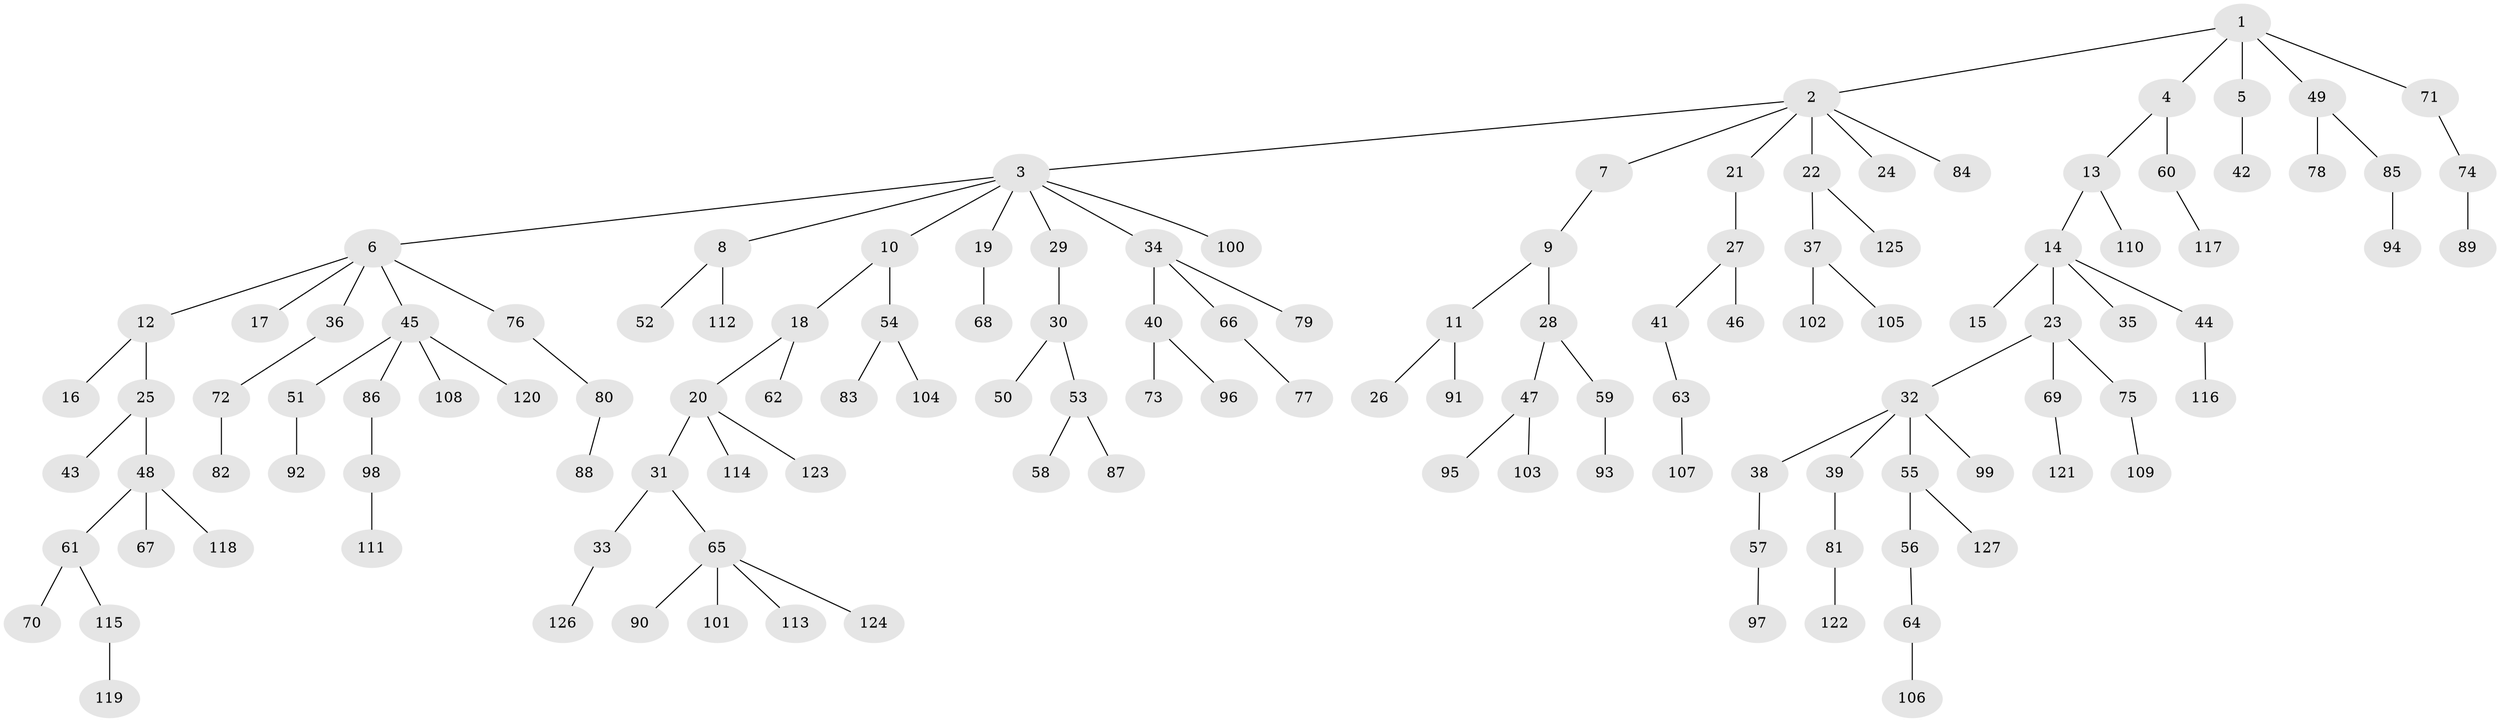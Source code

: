 // Generated by graph-tools (version 1.1) at 2025/53/03/09/25 04:53:57]
// undirected, 127 vertices, 126 edges
graph export_dot {
graph [start="1"]
  node [color=gray90,style=filled];
  1;
  2;
  3;
  4;
  5;
  6;
  7;
  8;
  9;
  10;
  11;
  12;
  13;
  14;
  15;
  16;
  17;
  18;
  19;
  20;
  21;
  22;
  23;
  24;
  25;
  26;
  27;
  28;
  29;
  30;
  31;
  32;
  33;
  34;
  35;
  36;
  37;
  38;
  39;
  40;
  41;
  42;
  43;
  44;
  45;
  46;
  47;
  48;
  49;
  50;
  51;
  52;
  53;
  54;
  55;
  56;
  57;
  58;
  59;
  60;
  61;
  62;
  63;
  64;
  65;
  66;
  67;
  68;
  69;
  70;
  71;
  72;
  73;
  74;
  75;
  76;
  77;
  78;
  79;
  80;
  81;
  82;
  83;
  84;
  85;
  86;
  87;
  88;
  89;
  90;
  91;
  92;
  93;
  94;
  95;
  96;
  97;
  98;
  99;
  100;
  101;
  102;
  103;
  104;
  105;
  106;
  107;
  108;
  109;
  110;
  111;
  112;
  113;
  114;
  115;
  116;
  117;
  118;
  119;
  120;
  121;
  122;
  123;
  124;
  125;
  126;
  127;
  1 -- 2;
  1 -- 4;
  1 -- 5;
  1 -- 49;
  1 -- 71;
  2 -- 3;
  2 -- 7;
  2 -- 21;
  2 -- 22;
  2 -- 24;
  2 -- 84;
  3 -- 6;
  3 -- 8;
  3 -- 10;
  3 -- 19;
  3 -- 29;
  3 -- 34;
  3 -- 100;
  4 -- 13;
  4 -- 60;
  5 -- 42;
  6 -- 12;
  6 -- 17;
  6 -- 36;
  6 -- 45;
  6 -- 76;
  7 -- 9;
  8 -- 52;
  8 -- 112;
  9 -- 11;
  9 -- 28;
  10 -- 18;
  10 -- 54;
  11 -- 26;
  11 -- 91;
  12 -- 16;
  12 -- 25;
  13 -- 14;
  13 -- 110;
  14 -- 15;
  14 -- 23;
  14 -- 35;
  14 -- 44;
  18 -- 20;
  18 -- 62;
  19 -- 68;
  20 -- 31;
  20 -- 114;
  20 -- 123;
  21 -- 27;
  22 -- 37;
  22 -- 125;
  23 -- 32;
  23 -- 69;
  23 -- 75;
  25 -- 43;
  25 -- 48;
  27 -- 41;
  27 -- 46;
  28 -- 47;
  28 -- 59;
  29 -- 30;
  30 -- 50;
  30 -- 53;
  31 -- 33;
  31 -- 65;
  32 -- 38;
  32 -- 39;
  32 -- 55;
  32 -- 99;
  33 -- 126;
  34 -- 40;
  34 -- 66;
  34 -- 79;
  36 -- 72;
  37 -- 102;
  37 -- 105;
  38 -- 57;
  39 -- 81;
  40 -- 73;
  40 -- 96;
  41 -- 63;
  44 -- 116;
  45 -- 51;
  45 -- 86;
  45 -- 108;
  45 -- 120;
  47 -- 95;
  47 -- 103;
  48 -- 61;
  48 -- 67;
  48 -- 118;
  49 -- 78;
  49 -- 85;
  51 -- 92;
  53 -- 58;
  53 -- 87;
  54 -- 83;
  54 -- 104;
  55 -- 56;
  55 -- 127;
  56 -- 64;
  57 -- 97;
  59 -- 93;
  60 -- 117;
  61 -- 70;
  61 -- 115;
  63 -- 107;
  64 -- 106;
  65 -- 90;
  65 -- 101;
  65 -- 113;
  65 -- 124;
  66 -- 77;
  69 -- 121;
  71 -- 74;
  72 -- 82;
  74 -- 89;
  75 -- 109;
  76 -- 80;
  80 -- 88;
  81 -- 122;
  85 -- 94;
  86 -- 98;
  98 -- 111;
  115 -- 119;
}
